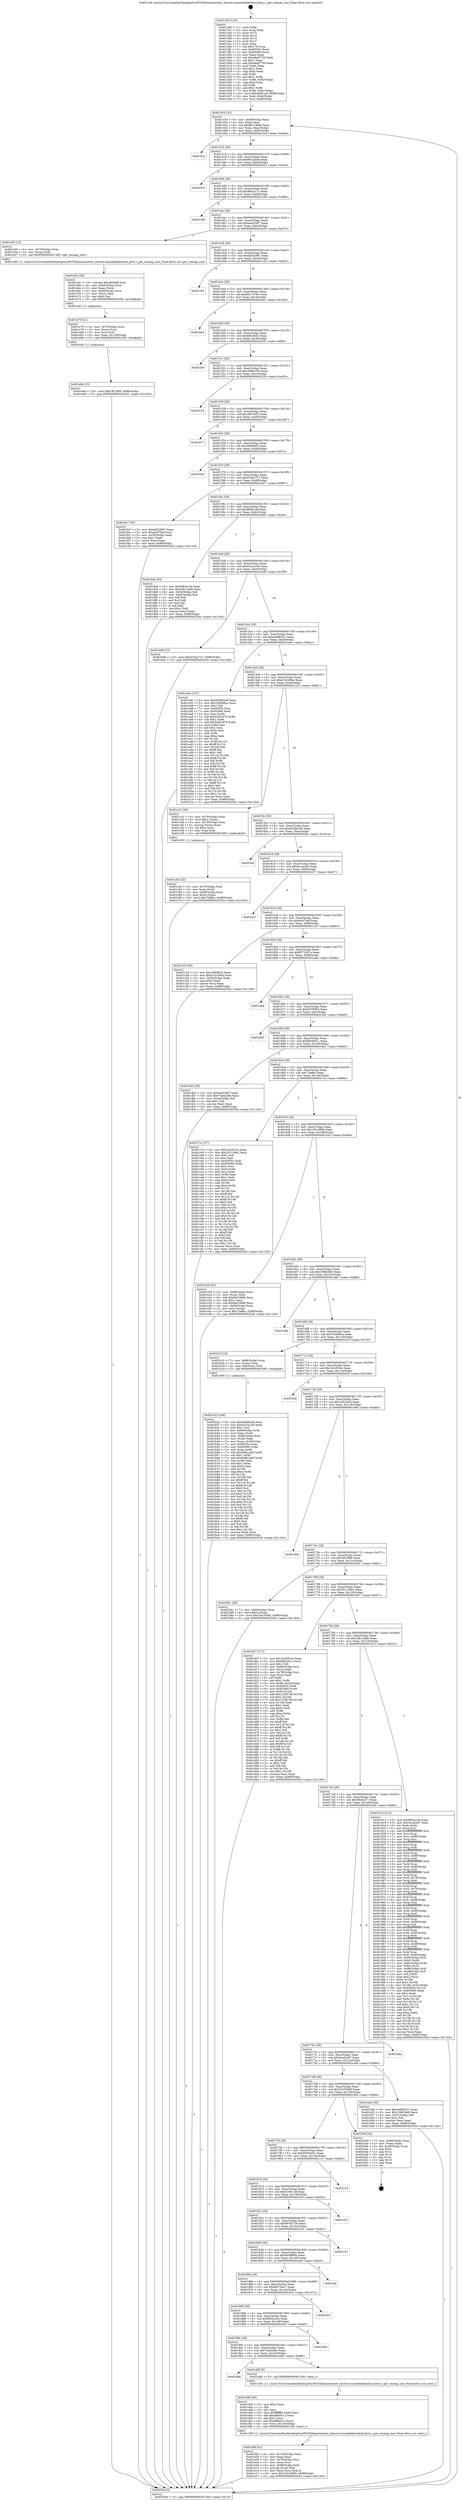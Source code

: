 digraph "0x4013e0" {
  label = "0x4013e0 (/mnt/c/Users/mathe/Desktop/tcc/POCII/binaries/extr_darwin-xnuosfmkkernbsd_kern.c_get_vmmap_size_Final-ollvm.out::main(0))"
  labelloc = "t"
  node[shape=record]

  Entry [label="",width=0.3,height=0.3,shape=circle,fillcolor=black,style=filled]
  "0x401454" [label="{
     0x401454 [32]\l
     | [instrs]\l
     &nbsp;&nbsp;0x401454 \<+6\>: mov -0x98(%rbp),%eax\l
     &nbsp;&nbsp;0x40145a \<+2\>: mov %eax,%ecx\l
     &nbsp;&nbsp;0x40145c \<+6\>: sub $0x9811db8e,%ecx\l
     &nbsp;&nbsp;0x401462 \<+6\>: mov %eax,-0xac(%rbp)\l
     &nbsp;&nbsp;0x401468 \<+6\>: mov %ecx,-0xb0(%rbp)\l
     &nbsp;&nbsp;0x40146e \<+6\>: je 0000000000401fcd \<main+0xbed\>\l
  }"]
  "0x401fcd" [label="{
     0x401fcd\l
  }", style=dashed]
  "0x401474" [label="{
     0x401474 [28]\l
     | [instrs]\l
     &nbsp;&nbsp;0x401474 \<+5\>: jmp 0000000000401479 \<main+0x99\>\l
     &nbsp;&nbsp;0x401479 \<+6\>: mov -0xac(%rbp),%eax\l
     &nbsp;&nbsp;0x40147f \<+5\>: sub $0x99cc2be6,%eax\l
     &nbsp;&nbsp;0x401484 \<+6\>: mov %eax,-0xb4(%rbp)\l
     &nbsp;&nbsp;0x40148a \<+6\>: je 0000000000402023 \<main+0xc43\>\l
  }"]
  Exit [label="",width=0.3,height=0.3,shape=circle,fillcolor=black,style=filled,peripheries=2]
  "0x402023" [label="{
     0x402023\l
  }", style=dashed]
  "0x401490" [label="{
     0x401490 [28]\l
     | [instrs]\l
     &nbsp;&nbsp;0x401490 \<+5\>: jmp 0000000000401495 \<main+0xb5\>\l
     &nbsp;&nbsp;0x401495 \<+6\>: mov -0xac(%rbp),%eax\l
     &nbsp;&nbsp;0x40149b \<+5\>: sub $0x9fe3c17c,%eax\l
     &nbsp;&nbsp;0x4014a0 \<+6\>: mov %eax,-0xb8(%rbp)\l
     &nbsp;&nbsp;0x4014a6 \<+6\>: je 000000000040216b \<main+0xd8b\>\l
  }"]
  "0x401e8e" [label="{
     0x401e8e [15]\l
     | [instrs]\l
     &nbsp;&nbsp;0x401e8e \<+10\>: movl $0x1ff13f66,-0x98(%rbp)\l
     &nbsp;&nbsp;0x401e98 \<+5\>: jmp 0000000000402544 \<main+0x1164\>\l
  }"]
  "0x40216b" [label="{
     0x40216b\l
  }", style=dashed]
  "0x4014ac" [label="{
     0x4014ac [28]\l
     | [instrs]\l
     &nbsp;&nbsp;0x4014ac \<+5\>: jmp 00000000004014b1 \<main+0xd1\>\l
     &nbsp;&nbsp;0x4014b1 \<+6\>: mov -0xac(%rbp),%eax\l
     &nbsp;&nbsp;0x4014b7 \<+5\>: sub $0xaea53df7,%eax\l
     &nbsp;&nbsp;0x4014bc \<+6\>: mov %eax,-0xbc(%rbp)\l
     &nbsp;&nbsp;0x4014c2 \<+6\>: je 0000000000401e50 \<main+0xa70\>\l
  }"]
  "0x401e79" [label="{
     0x401e79 [21]\l
     | [instrs]\l
     &nbsp;&nbsp;0x401e79 \<+4\>: mov -0x70(%rbp),%rcx\l
     &nbsp;&nbsp;0x401e7d \<+3\>: mov (%rcx),%rcx\l
     &nbsp;&nbsp;0x401e80 \<+3\>: mov %rcx,%rdi\l
     &nbsp;&nbsp;0x401e83 \<+6\>: mov %eax,-0x158(%rbp)\l
     &nbsp;&nbsp;0x401e89 \<+5\>: call 0000000000401030 \<free@plt\>\l
     | [calls]\l
     &nbsp;&nbsp;0x401030 \{1\} (unknown)\l
  }"]
  "0x401e50" [label="{
     0x401e50 [12]\l
     | [instrs]\l
     &nbsp;&nbsp;0x401e50 \<+4\>: mov -0x70(%rbp),%rax\l
     &nbsp;&nbsp;0x401e54 \<+3\>: mov (%rax),%rdi\l
     &nbsp;&nbsp;0x401e57 \<+5\>: call 00000000004013d0 \<get_vmmap_size\>\l
     | [calls]\l
     &nbsp;&nbsp;0x4013d0 \{1\} (/mnt/c/Users/mathe/Desktop/tcc/POCII/binaries/extr_darwin-xnuosfmkkernbsd_kern.c_get_vmmap_size_Final-ollvm.out::get_vmmap_size)\l
  }"]
  "0x4014c8" [label="{
     0x4014c8 [28]\l
     | [instrs]\l
     &nbsp;&nbsp;0x4014c8 \<+5\>: jmp 00000000004014cd \<main+0xed\>\l
     &nbsp;&nbsp;0x4014cd \<+6\>: mov -0xac(%rbp),%eax\l
     &nbsp;&nbsp;0x4014d3 \<+5\>: sub $0xaf202897,%eax\l
     &nbsp;&nbsp;0x4014d8 \<+6\>: mov %eax,-0xc0(%rbp)\l
     &nbsp;&nbsp;0x4014de \<+6\>: je 0000000000401c05 \<main+0x825\>\l
  }"]
  "0x401e5c" [label="{
     0x401e5c [29]\l
     | [instrs]\l
     &nbsp;&nbsp;0x401e5c \<+10\>: movabs $0x4030d6,%rdi\l
     &nbsp;&nbsp;0x401e66 \<+4\>: mov -0x60(%rbp),%rcx\l
     &nbsp;&nbsp;0x401e6a \<+2\>: mov %eax,(%rcx)\l
     &nbsp;&nbsp;0x401e6c \<+4\>: mov -0x60(%rbp),%rcx\l
     &nbsp;&nbsp;0x401e70 \<+2\>: mov (%rcx),%esi\l
     &nbsp;&nbsp;0x401e72 \<+2\>: mov $0x0,%al\l
     &nbsp;&nbsp;0x401e74 \<+5\>: call 0000000000401040 \<printf@plt\>\l
     | [calls]\l
     &nbsp;&nbsp;0x401040 \{1\} (unknown)\l
  }"]
  "0x401c05" [label="{
     0x401c05\l
  }", style=dashed]
  "0x4014e4" [label="{
     0x4014e4 [28]\l
     | [instrs]\l
     &nbsp;&nbsp;0x4014e4 \<+5\>: jmp 00000000004014e9 \<main+0x109\>\l
     &nbsp;&nbsp;0x4014e9 \<+6\>: mov -0xac(%rbp),%eax\l
     &nbsp;&nbsp;0x4014ef \<+5\>: sub $0xbb17a7be,%eax\l
     &nbsp;&nbsp;0x4014f4 \<+6\>: mov %eax,-0xc4(%rbp)\l
     &nbsp;&nbsp;0x4014fa \<+6\>: je 00000000004024d2 \<main+0x10f2\>\l
  }"]
  "0x401dfd" [label="{
     0x401dfd [41]\l
     | [instrs]\l
     &nbsp;&nbsp;0x401dfd \<+6\>: mov -0x154(%rbp),%ecx\l
     &nbsp;&nbsp;0x401e03 \<+3\>: imul %eax,%ecx\l
     &nbsp;&nbsp;0x401e06 \<+4\>: mov -0x70(%rbp),%rsi\l
     &nbsp;&nbsp;0x401e0a \<+3\>: mov (%rsi),%rsi\l
     &nbsp;&nbsp;0x401e0d \<+4\>: mov -0x68(%rbp),%rdi\l
     &nbsp;&nbsp;0x401e11 \<+3\>: movslq (%rdi),%rdi\l
     &nbsp;&nbsp;0x401e14 \<+3\>: mov %ecx,(%rsi,%rdi,4)\l
     &nbsp;&nbsp;0x401e17 \<+10\>: movl $0x15019856,-0x98(%rbp)\l
     &nbsp;&nbsp;0x401e21 \<+5\>: jmp 0000000000402544 \<main+0x1164\>\l
  }"]
  "0x4024d2" [label="{
     0x4024d2\l
  }", style=dashed]
  "0x401500" [label="{
     0x401500 [28]\l
     | [instrs]\l
     &nbsp;&nbsp;0x401500 \<+5\>: jmp 0000000000401505 \<main+0x125\>\l
     &nbsp;&nbsp;0x401505 \<+6\>: mov -0xac(%rbp),%eax\l
     &nbsp;&nbsp;0x40150b \<+5\>: sub $0xbf81fd32,%eax\l
     &nbsp;&nbsp;0x401510 \<+6\>: mov %eax,-0xc8(%rbp)\l
     &nbsp;&nbsp;0x401516 \<+6\>: je 000000000040234f \<main+0xf6f\>\l
  }"]
  "0x401dd5" [label="{
     0x401dd5 [40]\l
     | [instrs]\l
     &nbsp;&nbsp;0x401dd5 \<+5\>: mov $0x2,%ecx\l
     &nbsp;&nbsp;0x401dda \<+1\>: cltd\l
     &nbsp;&nbsp;0x401ddb \<+2\>: idiv %ecx\l
     &nbsp;&nbsp;0x401ddd \<+6\>: imul $0xfffffffe,%edx,%ecx\l
     &nbsp;&nbsp;0x401de3 \<+6\>: add $0xaf0b0c12,%ecx\l
     &nbsp;&nbsp;0x401de9 \<+3\>: add $0x1,%ecx\l
     &nbsp;&nbsp;0x401dec \<+6\>: sub $0xaf0b0c12,%ecx\l
     &nbsp;&nbsp;0x401df2 \<+6\>: mov %ecx,-0x154(%rbp)\l
     &nbsp;&nbsp;0x401df8 \<+5\>: call 0000000000401160 \<next_i\>\l
     | [calls]\l
     &nbsp;&nbsp;0x401160 \{1\} (/mnt/c/Users/mathe/Desktop/tcc/POCII/binaries/extr_darwin-xnuosfmkkernbsd_kern.c_get_vmmap_size_Final-ollvm.out::next_i)\l
  }"]
  "0x40234f" [label="{
     0x40234f\l
  }", style=dashed]
  "0x40151c" [label="{
     0x40151c [28]\l
     | [instrs]\l
     &nbsp;&nbsp;0x40151c \<+5\>: jmp 0000000000401521 \<main+0x141\>\l
     &nbsp;&nbsp;0x401521 \<+6\>: mov -0xac(%rbp),%eax\l
     &nbsp;&nbsp;0x401527 \<+5\>: sub $0xc696a160,%eax\l
     &nbsp;&nbsp;0x40152c \<+6\>: mov %eax,-0xcc(%rbp)\l
     &nbsp;&nbsp;0x401532 \<+6\>: je 0000000000402218 \<main+0xe38\>\l
  }"]
  "0x4018b8" [label="{
     0x4018b8\l
  }", style=dashed]
  "0x402218" [label="{
     0x402218\l
  }", style=dashed]
  "0x401538" [label="{
     0x401538 [28]\l
     | [instrs]\l
     &nbsp;&nbsp;0x401538 \<+5\>: jmp 000000000040153d \<main+0x15d\>\l
     &nbsp;&nbsp;0x40153d \<+6\>: mov -0xac(%rbp),%eax\l
     &nbsp;&nbsp;0x401543 \<+5\>: sub $0xc997af53,%eax\l
     &nbsp;&nbsp;0x401548 \<+6\>: mov %eax,-0xd0(%rbp)\l
     &nbsp;&nbsp;0x40154e \<+6\>: je 0000000000402477 \<main+0x1097\>\l
  }"]
  "0x401dd0" [label="{
     0x401dd0 [5]\l
     | [instrs]\l
     &nbsp;&nbsp;0x401dd0 \<+5\>: call 0000000000401160 \<next_i\>\l
     | [calls]\l
     &nbsp;&nbsp;0x401160 \{1\} (/mnt/c/Users/mathe/Desktop/tcc/POCII/binaries/extr_darwin-xnuosfmkkernbsd_kern.c_get_vmmap_size_Final-ollvm.out::next_i)\l
  }"]
  "0x402477" [label="{
     0x402477\l
  }", style=dashed]
  "0x401554" [label="{
     0x401554 [28]\l
     | [instrs]\l
     &nbsp;&nbsp;0x401554 \<+5\>: jmp 0000000000401559 \<main+0x179\>\l
     &nbsp;&nbsp;0x401559 \<+6\>: mov -0xac(%rbp),%eax\l
     &nbsp;&nbsp;0x40155f \<+5\>: sub $0xcb90f625,%eax\l
     &nbsp;&nbsp;0x401564 \<+6\>: mov %eax,-0xd4(%rbp)\l
     &nbsp;&nbsp;0x40156a \<+6\>: je 000000000040235e \<main+0xf7e\>\l
  }"]
  "0x40189c" [label="{
     0x40189c [28]\l
     | [instrs]\l
     &nbsp;&nbsp;0x40189c \<+5\>: jmp 00000000004018a1 \<main+0x4c1\>\l
     &nbsp;&nbsp;0x4018a1 \<+6\>: mov -0xac(%rbp),%eax\l
     &nbsp;&nbsp;0x4018a7 \<+5\>: sub $0x74dd2a84,%eax\l
     &nbsp;&nbsp;0x4018ac \<+6\>: mov %eax,-0x14c(%rbp)\l
     &nbsp;&nbsp;0x4018b2 \<+6\>: je 0000000000401dd0 \<main+0x9f0\>\l
  }"]
  "0x40235e" [label="{
     0x40235e\l
  }", style=dashed]
  "0x401570" [label="{
     0x401570 [28]\l
     | [instrs]\l
     &nbsp;&nbsp;0x401570 \<+5\>: jmp 0000000000401575 \<main+0x195\>\l
     &nbsp;&nbsp;0x401575 \<+6\>: mov -0xac(%rbp),%eax\l
     &nbsp;&nbsp;0x40157b \<+5\>: sub $0xd19a2727,%eax\l
     &nbsp;&nbsp;0x401580 \<+6\>: mov %eax,-0xd8(%rbp)\l
     &nbsp;&nbsp;0x401586 \<+6\>: je 0000000000401be7 \<main+0x807\>\l
  }"]
  "0x4023b5" [label="{
     0x4023b5\l
  }", style=dashed]
  "0x401be7" [label="{
     0x401be7 [30]\l
     | [instrs]\l
     &nbsp;&nbsp;0x401be7 \<+5\>: mov $0xaf202897,%eax\l
     &nbsp;&nbsp;0x401bec \<+5\>: mov $0xebcf7baf,%ecx\l
     &nbsp;&nbsp;0x401bf1 \<+3\>: mov -0x30(%rbp),%edx\l
     &nbsp;&nbsp;0x401bf4 \<+3\>: cmp $0x1,%edx\l
     &nbsp;&nbsp;0x401bf7 \<+3\>: cmovl %ecx,%eax\l
     &nbsp;&nbsp;0x401bfa \<+6\>: mov %eax,-0x98(%rbp)\l
     &nbsp;&nbsp;0x401c00 \<+5\>: jmp 0000000000402544 \<main+0x1164\>\l
  }"]
  "0x40158c" [label="{
     0x40158c [28]\l
     | [instrs]\l
     &nbsp;&nbsp;0x40158c \<+5\>: jmp 0000000000401591 \<main+0x1b1\>\l
     &nbsp;&nbsp;0x401591 \<+6\>: mov -0xac(%rbp),%eax\l
     &nbsp;&nbsp;0x401597 \<+5\>: sub $0xd46f1caf,%eax\l
     &nbsp;&nbsp;0x40159c \<+6\>: mov %eax,-0xdc(%rbp)\l
     &nbsp;&nbsp;0x4015a2 \<+6\>: je 00000000004018de \<main+0x4fe\>\l
  }"]
  "0x401880" [label="{
     0x401880 [28]\l
     | [instrs]\l
     &nbsp;&nbsp;0x401880 \<+5\>: jmp 0000000000401885 \<main+0x4a5\>\l
     &nbsp;&nbsp;0x401885 \<+6\>: mov -0xac(%rbp),%eax\l
     &nbsp;&nbsp;0x40188b \<+5\>: sub $0x6f63a10e,%eax\l
     &nbsp;&nbsp;0x401890 \<+6\>: mov %eax,-0x148(%rbp)\l
     &nbsp;&nbsp;0x401896 \<+6\>: je 00000000004023b5 \<main+0xfd5\>\l
  }"]
  "0x4018de" [label="{
     0x4018de [53]\l
     | [instrs]\l
     &nbsp;&nbsp;0x4018de \<+5\>: mov $0x6f63a10e,%eax\l
     &nbsp;&nbsp;0x4018e3 \<+5\>: mov $0x2db12a80,%ecx\l
     &nbsp;&nbsp;0x4018e8 \<+6\>: mov -0x92(%rbp),%dl\l
     &nbsp;&nbsp;0x4018ee \<+7\>: mov -0x91(%rbp),%sil\l
     &nbsp;&nbsp;0x4018f5 \<+3\>: mov %dl,%dil\l
     &nbsp;&nbsp;0x4018f8 \<+3\>: and %sil,%dil\l
     &nbsp;&nbsp;0x4018fb \<+3\>: xor %sil,%dl\l
     &nbsp;&nbsp;0x4018fe \<+3\>: or %dl,%dil\l
     &nbsp;&nbsp;0x401901 \<+4\>: test $0x1,%dil\l
     &nbsp;&nbsp;0x401905 \<+3\>: cmovne %ecx,%eax\l
     &nbsp;&nbsp;0x401908 \<+6\>: mov %eax,-0x98(%rbp)\l
     &nbsp;&nbsp;0x40190e \<+5\>: jmp 0000000000402544 \<main+0x1164\>\l
  }"]
  "0x4015a8" [label="{
     0x4015a8 [28]\l
     | [instrs]\l
     &nbsp;&nbsp;0x4015a8 \<+5\>: jmp 00000000004015ad \<main+0x1cd\>\l
     &nbsp;&nbsp;0x4015ad \<+6\>: mov -0xac(%rbp),%eax\l
     &nbsp;&nbsp;0x4015b3 \<+5\>: sub $0xe3c2a1e0,%eax\l
     &nbsp;&nbsp;0x4015b8 \<+6\>: mov %eax,-0xe0(%rbp)\l
     &nbsp;&nbsp;0x4015be \<+6\>: je 0000000000401bd8 \<main+0x7f8\>\l
  }"]
  "0x402544" [label="{
     0x402544 [5]\l
     | [instrs]\l
     &nbsp;&nbsp;0x402544 \<+5\>: jmp 0000000000401454 \<main+0x74\>\l
  }"]
  "0x4013e0" [label="{
     0x4013e0 [116]\l
     | [instrs]\l
     &nbsp;&nbsp;0x4013e0 \<+1\>: push %rbp\l
     &nbsp;&nbsp;0x4013e1 \<+3\>: mov %rsp,%rbp\l
     &nbsp;&nbsp;0x4013e4 \<+2\>: push %r15\l
     &nbsp;&nbsp;0x4013e6 \<+2\>: push %r14\l
     &nbsp;&nbsp;0x4013e8 \<+2\>: push %r13\l
     &nbsp;&nbsp;0x4013ea \<+2\>: push %r12\l
     &nbsp;&nbsp;0x4013ec \<+1\>: push %rbx\l
     &nbsp;&nbsp;0x4013ed \<+7\>: sub $0x178,%rsp\l
     &nbsp;&nbsp;0x4013f4 \<+7\>: mov 0x40505c,%eax\l
     &nbsp;&nbsp;0x4013fb \<+7\>: mov 0x405060,%ecx\l
     &nbsp;&nbsp;0x401402 \<+2\>: mov %eax,%edx\l
     &nbsp;&nbsp;0x401404 \<+6\>: sub $0xe9a977bf,%edx\l
     &nbsp;&nbsp;0x40140a \<+3\>: sub $0x1,%edx\l
     &nbsp;&nbsp;0x40140d \<+6\>: add $0xe9a977bf,%edx\l
     &nbsp;&nbsp;0x401413 \<+3\>: imul %edx,%eax\l
     &nbsp;&nbsp;0x401416 \<+3\>: and $0x1,%eax\l
     &nbsp;&nbsp;0x401419 \<+3\>: cmp $0x0,%eax\l
     &nbsp;&nbsp;0x40141c \<+4\>: sete %r8b\l
     &nbsp;&nbsp;0x401420 \<+4\>: and $0x1,%r8b\l
     &nbsp;&nbsp;0x401424 \<+7\>: mov %r8b,-0x92(%rbp)\l
     &nbsp;&nbsp;0x40142b \<+3\>: cmp $0xa,%ecx\l
     &nbsp;&nbsp;0x40142e \<+4\>: setl %r8b\l
     &nbsp;&nbsp;0x401432 \<+4\>: and $0x1,%r8b\l
     &nbsp;&nbsp;0x401436 \<+7\>: mov %r8b,-0x91(%rbp)\l
     &nbsp;&nbsp;0x40143d \<+10\>: movl $0xd46f1caf,-0x98(%rbp)\l
     &nbsp;&nbsp;0x401447 \<+6\>: mov %edi,-0x9c(%rbp)\l
     &nbsp;&nbsp;0x40144d \<+7\>: mov %rsi,-0xa8(%rbp)\l
  }"]
  "0x402452" [label="{
     0x402452\l
  }", style=dashed]
  "0x401bd8" [label="{
     0x401bd8 [15]\l
     | [instrs]\l
     &nbsp;&nbsp;0x401bd8 \<+10\>: movl $0xd19a2727,-0x98(%rbp)\l
     &nbsp;&nbsp;0x401be2 \<+5\>: jmp 0000000000402544 \<main+0x1164\>\l
  }"]
  "0x4015c4" [label="{
     0x4015c4 [28]\l
     | [instrs]\l
     &nbsp;&nbsp;0x4015c4 \<+5\>: jmp 00000000004015c9 \<main+0x1e9\>\l
     &nbsp;&nbsp;0x4015c9 \<+6\>: mov -0xac(%rbp),%eax\l
     &nbsp;&nbsp;0x4015cf \<+5\>: sub $0xe4d96421,%eax\l
     &nbsp;&nbsp;0x4015d4 \<+6\>: mov %eax,-0xe4(%rbp)\l
     &nbsp;&nbsp;0x4015da \<+6\>: je 0000000000401a8c \<main+0x6ac\>\l
  }"]
  "0x401864" [label="{
     0x401864 [28]\l
     | [instrs]\l
     &nbsp;&nbsp;0x401864 \<+5\>: jmp 0000000000401869 \<main+0x489\>\l
     &nbsp;&nbsp;0x401869 \<+6\>: mov -0xac(%rbp),%eax\l
     &nbsp;&nbsp;0x40186f \<+5\>: sub $0x6d57bec7,%eax\l
     &nbsp;&nbsp;0x401874 \<+6\>: mov %eax,-0x144(%rbp)\l
     &nbsp;&nbsp;0x40187a \<+6\>: je 0000000000402452 \<main+0x1072\>\l
  }"]
  "0x401a8c" [label="{
     0x401a8c [147]\l
     | [instrs]\l
     &nbsp;&nbsp;0x401a8c \<+5\>: mov $0xe928b2a9,%eax\l
     &nbsp;&nbsp;0x401a91 \<+5\>: mov $0x192b88ca,%ecx\l
     &nbsp;&nbsp;0x401a96 \<+2\>: mov $0x1,%dl\l
     &nbsp;&nbsp;0x401a98 \<+7\>: mov 0x40505c,%esi\l
     &nbsp;&nbsp;0x401a9f \<+7\>: mov 0x405060,%edi\l
     &nbsp;&nbsp;0x401aa6 \<+3\>: mov %esi,%r8d\l
     &nbsp;&nbsp;0x401aa9 \<+7\>: sub $0x5293cd76,%r8d\l
     &nbsp;&nbsp;0x401ab0 \<+4\>: sub $0x1,%r8d\l
     &nbsp;&nbsp;0x401ab4 \<+7\>: add $0x5293cd76,%r8d\l
     &nbsp;&nbsp;0x401abb \<+4\>: imul %r8d,%esi\l
     &nbsp;&nbsp;0x401abf \<+3\>: and $0x1,%esi\l
     &nbsp;&nbsp;0x401ac2 \<+3\>: cmp $0x0,%esi\l
     &nbsp;&nbsp;0x401ac5 \<+4\>: sete %r9b\l
     &nbsp;&nbsp;0x401ac9 \<+3\>: cmp $0xa,%edi\l
     &nbsp;&nbsp;0x401acc \<+4\>: setl %r10b\l
     &nbsp;&nbsp;0x401ad0 \<+3\>: mov %r9b,%r11b\l
     &nbsp;&nbsp;0x401ad3 \<+4\>: xor $0xff,%r11b\l
     &nbsp;&nbsp;0x401ad7 \<+3\>: mov %r10b,%bl\l
     &nbsp;&nbsp;0x401ada \<+3\>: xor $0xff,%bl\l
     &nbsp;&nbsp;0x401add \<+3\>: xor $0x1,%dl\l
     &nbsp;&nbsp;0x401ae0 \<+3\>: mov %r11b,%r14b\l
     &nbsp;&nbsp;0x401ae3 \<+4\>: and $0xff,%r14b\l
     &nbsp;&nbsp;0x401ae7 \<+3\>: and %dl,%r9b\l
     &nbsp;&nbsp;0x401aea \<+3\>: mov %bl,%r15b\l
     &nbsp;&nbsp;0x401aed \<+4\>: and $0xff,%r15b\l
     &nbsp;&nbsp;0x401af1 \<+3\>: and %dl,%r10b\l
     &nbsp;&nbsp;0x401af4 \<+3\>: or %r9b,%r14b\l
     &nbsp;&nbsp;0x401af7 \<+3\>: or %r10b,%r15b\l
     &nbsp;&nbsp;0x401afa \<+3\>: xor %r15b,%r14b\l
     &nbsp;&nbsp;0x401afd \<+3\>: or %bl,%r11b\l
     &nbsp;&nbsp;0x401b00 \<+4\>: xor $0xff,%r11b\l
     &nbsp;&nbsp;0x401b04 \<+3\>: or $0x1,%dl\l
     &nbsp;&nbsp;0x401b07 \<+3\>: and %dl,%r11b\l
     &nbsp;&nbsp;0x401b0a \<+3\>: or %r11b,%r14b\l
     &nbsp;&nbsp;0x401b0d \<+4\>: test $0x1,%r14b\l
     &nbsp;&nbsp;0x401b11 \<+3\>: cmovne %ecx,%eax\l
     &nbsp;&nbsp;0x401b14 \<+6\>: mov %eax,-0x98(%rbp)\l
     &nbsp;&nbsp;0x401b1a \<+5\>: jmp 0000000000402544 \<main+0x1164\>\l
  }"]
  "0x4015e0" [label="{
     0x4015e0 [28]\l
     | [instrs]\l
     &nbsp;&nbsp;0x4015e0 \<+5\>: jmp 00000000004015e5 \<main+0x205\>\l
     &nbsp;&nbsp;0x4015e5 \<+6\>: mov -0xac(%rbp),%eax\l
     &nbsp;&nbsp;0x4015eb \<+5\>: sub $0xe7d1d94d,%eax\l
     &nbsp;&nbsp;0x4015f0 \<+6\>: mov %eax,-0xe8(%rbp)\l
     &nbsp;&nbsp;0x4015f6 \<+6\>: je 0000000000401c41 \<main+0x861\>\l
  }"]
  "0x401faf" [label="{
     0x401faf\l
  }", style=dashed]
  "0x401c41" [label="{
     0x401c41 [29]\l
     | [instrs]\l
     &nbsp;&nbsp;0x401c41 \<+4\>: mov -0x78(%rbp),%rax\l
     &nbsp;&nbsp;0x401c45 \<+6\>: movl $0x1,(%rax)\l
     &nbsp;&nbsp;0x401c4b \<+4\>: mov -0x78(%rbp),%rax\l
     &nbsp;&nbsp;0x401c4f \<+3\>: movslq (%rax),%rax\l
     &nbsp;&nbsp;0x401c52 \<+4\>: shl $0x2,%rax\l
     &nbsp;&nbsp;0x401c56 \<+3\>: mov %rax,%rdi\l
     &nbsp;&nbsp;0x401c59 \<+5\>: call 0000000000401050 \<malloc@plt\>\l
     | [calls]\l
     &nbsp;&nbsp;0x401050 \{1\} (unknown)\l
  }"]
  "0x4015fc" [label="{
     0x4015fc [28]\l
     | [instrs]\l
     &nbsp;&nbsp;0x4015fc \<+5\>: jmp 0000000000401601 \<main+0x221\>\l
     &nbsp;&nbsp;0x401601 \<+6\>: mov -0xac(%rbp),%eax\l
     &nbsp;&nbsp;0x401607 \<+5\>: sub $0xe928b2a9,%eax\l
     &nbsp;&nbsp;0x40160c \<+6\>: mov %eax,-0xec(%rbp)\l
     &nbsp;&nbsp;0x401612 \<+6\>: je 00000000004023fa \<main+0x101a\>\l
  }"]
  "0x401848" [label="{
     0x401848 [28]\l
     | [instrs]\l
     &nbsp;&nbsp;0x401848 \<+5\>: jmp 000000000040184d \<main+0x46d\>\l
     &nbsp;&nbsp;0x40184d \<+6\>: mov -0xac(%rbp),%eax\l
     &nbsp;&nbsp;0x401853 \<+5\>: sub $0x6d38f68a,%eax\l
     &nbsp;&nbsp;0x401858 \<+6\>: mov %eax,-0x140(%rbp)\l
     &nbsp;&nbsp;0x40185e \<+6\>: je 0000000000401faf \<main+0xbcf\>\l
  }"]
  "0x4023fa" [label="{
     0x4023fa\l
  }", style=dashed]
  "0x401618" [label="{
     0x401618 [28]\l
     | [instrs]\l
     &nbsp;&nbsp;0x401618 \<+5\>: jmp 000000000040161d \<main+0x23d\>\l
     &nbsp;&nbsp;0x40161d \<+6\>: mov -0xac(%rbp),%eax\l
     &nbsp;&nbsp;0x401623 \<+5\>: sub $0xeb1aec82,%eax\l
     &nbsp;&nbsp;0x401628 \<+6\>: mov %eax,-0xf0(%rbp)\l
     &nbsp;&nbsp;0x40162e \<+6\>: je 0000000000402227 \<main+0xe47\>\l
  }"]
  "0x402101" [label="{
     0x402101\l
  }", style=dashed]
  "0x402227" [label="{
     0x402227\l
  }", style=dashed]
  "0x401634" [label="{
     0x401634 [28]\l
     | [instrs]\l
     &nbsp;&nbsp;0x401634 \<+5\>: jmp 0000000000401639 \<main+0x259\>\l
     &nbsp;&nbsp;0x401639 \<+6\>: mov -0xac(%rbp),%eax\l
     &nbsp;&nbsp;0x40163f \<+5\>: sub $0xebcf7baf,%eax\l
     &nbsp;&nbsp;0x401644 \<+6\>: mov %eax,-0xf4(%rbp)\l
     &nbsp;&nbsp;0x40164a \<+6\>: je 0000000000401c23 \<main+0x843\>\l
  }"]
  "0x40182c" [label="{
     0x40182c [28]\l
     | [instrs]\l
     &nbsp;&nbsp;0x40182c \<+5\>: jmp 0000000000401831 \<main+0x451\>\l
     &nbsp;&nbsp;0x401831 \<+6\>: mov -0xac(%rbp),%eax\l
     &nbsp;&nbsp;0x401837 \<+5\>: sub $0x6978c7c6,%eax\l
     &nbsp;&nbsp;0x40183c \<+6\>: mov %eax,-0x13c(%rbp)\l
     &nbsp;&nbsp;0x401842 \<+6\>: je 0000000000402101 \<main+0xd21\>\l
  }"]
  "0x401c23" [label="{
     0x401c23 [30]\l
     | [instrs]\l
     &nbsp;&nbsp;0x401c23 \<+5\>: mov $0xcb90f625,%eax\l
     &nbsp;&nbsp;0x401c28 \<+5\>: mov $0xe7d1d94d,%ecx\l
     &nbsp;&nbsp;0x401c2d \<+3\>: mov -0x30(%rbp),%edx\l
     &nbsp;&nbsp;0x401c30 \<+3\>: cmp $0x0,%edx\l
     &nbsp;&nbsp;0x401c33 \<+3\>: cmove %ecx,%eax\l
     &nbsp;&nbsp;0x401c36 \<+6\>: mov %eax,-0x98(%rbp)\l
     &nbsp;&nbsp;0x401c3c \<+5\>: jmp 0000000000402544 \<main+0x1164\>\l
  }"]
  "0x401650" [label="{
     0x401650 [28]\l
     | [instrs]\l
     &nbsp;&nbsp;0x401650 \<+5\>: jmp 0000000000401655 \<main+0x275\>\l
     &nbsp;&nbsp;0x401655 \<+6\>: mov -0xac(%rbp),%eax\l
     &nbsp;&nbsp;0x40165b \<+5\>: sub $0xf572367e,%eax\l
     &nbsp;&nbsp;0x401660 \<+6\>: mov %eax,-0xf8(%rbp)\l
     &nbsp;&nbsp;0x401666 \<+6\>: je 0000000000401eda \<main+0xafa\>\l
  }"]
  "0x401f35" [label="{
     0x401f35\l
  }", style=dashed]
  "0x401eda" [label="{
     0x401eda\l
  }", style=dashed]
  "0x40166c" [label="{
     0x40166c [28]\l
     | [instrs]\l
     &nbsp;&nbsp;0x40166c \<+5\>: jmp 0000000000401671 \<main+0x291\>\l
     &nbsp;&nbsp;0x401671 \<+6\>: mov -0xac(%rbp),%eax\l
     &nbsp;&nbsp;0x401677 \<+5\>: sub $0xfcd78954,%eax\l
     &nbsp;&nbsp;0x40167c \<+6\>: mov %eax,-0xfc(%rbp)\l
     &nbsp;&nbsp;0x401682 \<+6\>: je 00000000004022b0 \<main+0xed0\>\l
  }"]
  "0x401810" [label="{
     0x401810 [28]\l
     | [instrs]\l
     &nbsp;&nbsp;0x401810 \<+5\>: jmp 0000000000401815 \<main+0x435\>\l
     &nbsp;&nbsp;0x401815 \<+6\>: mov -0xac(%rbp),%eax\l
     &nbsp;&nbsp;0x40181b \<+5\>: sub $0x630611ff,%eax\l
     &nbsp;&nbsp;0x401820 \<+6\>: mov %eax,-0x138(%rbp)\l
     &nbsp;&nbsp;0x401826 \<+6\>: je 0000000000401f35 \<main+0xb55\>\l
  }"]
  "0x4022b0" [label="{
     0x4022b0\l
  }", style=dashed]
  "0x401688" [label="{
     0x401688 [28]\l
     | [instrs]\l
     &nbsp;&nbsp;0x401688 \<+5\>: jmp 000000000040168d \<main+0x2ad\>\l
     &nbsp;&nbsp;0x40168d \<+6\>: mov -0xac(%rbp),%eax\l
     &nbsp;&nbsp;0x401693 \<+5\>: sub $0xfd83e911,%eax\l
     &nbsp;&nbsp;0x401698 \<+6\>: mov %eax,-0x100(%rbp)\l
     &nbsp;&nbsp;0x40169e \<+6\>: je 0000000000401db2 \<main+0x9d2\>\l
  }"]
  "0x402110" [label="{
     0x402110\l
  }", style=dashed]
  "0x401db2" [label="{
     0x401db2 [30]\l
     | [instrs]\l
     &nbsp;&nbsp;0x401db2 \<+5\>: mov $0xaea53df7,%eax\l
     &nbsp;&nbsp;0x401db7 \<+5\>: mov $0x74dd2a84,%ecx\l
     &nbsp;&nbsp;0x401dbc \<+3\>: mov -0x2a(%rbp),%dl\l
     &nbsp;&nbsp;0x401dbf \<+3\>: test $0x1,%dl\l
     &nbsp;&nbsp;0x401dc2 \<+3\>: cmovne %ecx,%eax\l
     &nbsp;&nbsp;0x401dc5 \<+6\>: mov %eax,-0x98(%rbp)\l
     &nbsp;&nbsp;0x401dcb \<+5\>: jmp 0000000000402544 \<main+0x1164\>\l
  }"]
  "0x4016a4" [label="{
     0x4016a4 [28]\l
     | [instrs]\l
     &nbsp;&nbsp;0x4016a4 \<+5\>: jmp 00000000004016a9 \<main+0x2c9\>\l
     &nbsp;&nbsp;0x4016a9 \<+6\>: mov -0xac(%rbp),%eax\l
     &nbsp;&nbsp;0x4016af \<+5\>: sub $0x72effac,%eax\l
     &nbsp;&nbsp;0x4016b4 \<+6\>: mov %eax,-0x104(%rbp)\l
     &nbsp;&nbsp;0x4016ba \<+6\>: je 0000000000401c7e \<main+0x89e\>\l
  }"]
  "0x4017f4" [label="{
     0x4017f4 [28]\l
     | [instrs]\l
     &nbsp;&nbsp;0x4017f4 \<+5\>: jmp 00000000004017f9 \<main+0x419\>\l
     &nbsp;&nbsp;0x4017f9 \<+6\>: mov -0xac(%rbp),%eax\l
     &nbsp;&nbsp;0x4017ff \<+5\>: sub $0x60545e91,%eax\l
     &nbsp;&nbsp;0x401804 \<+6\>: mov %eax,-0x134(%rbp)\l
     &nbsp;&nbsp;0x40180a \<+6\>: je 0000000000402110 \<main+0xd30\>\l
  }"]
  "0x401c7e" [label="{
     0x401c7e [137]\l
     | [instrs]\l
     &nbsp;&nbsp;0x401c7e \<+5\>: mov $0x1b2291bc,%eax\l
     &nbsp;&nbsp;0x401c83 \<+5\>: mov $0x251130e2,%ecx\l
     &nbsp;&nbsp;0x401c88 \<+2\>: mov $0x1,%dl\l
     &nbsp;&nbsp;0x401c8a \<+2\>: xor %esi,%esi\l
     &nbsp;&nbsp;0x401c8c \<+7\>: mov 0x40505c,%edi\l
     &nbsp;&nbsp;0x401c93 \<+8\>: mov 0x405060,%r8d\l
     &nbsp;&nbsp;0x401c9b \<+3\>: sub $0x1,%esi\l
     &nbsp;&nbsp;0x401c9e \<+3\>: mov %edi,%r9d\l
     &nbsp;&nbsp;0x401ca1 \<+3\>: add %esi,%r9d\l
     &nbsp;&nbsp;0x401ca4 \<+4\>: imul %r9d,%edi\l
     &nbsp;&nbsp;0x401ca8 \<+3\>: and $0x1,%edi\l
     &nbsp;&nbsp;0x401cab \<+3\>: cmp $0x0,%edi\l
     &nbsp;&nbsp;0x401cae \<+4\>: sete %r10b\l
     &nbsp;&nbsp;0x401cb2 \<+4\>: cmp $0xa,%r8d\l
     &nbsp;&nbsp;0x401cb6 \<+4\>: setl %r11b\l
     &nbsp;&nbsp;0x401cba \<+3\>: mov %r10b,%bl\l
     &nbsp;&nbsp;0x401cbd \<+3\>: xor $0xff,%bl\l
     &nbsp;&nbsp;0x401cc0 \<+3\>: mov %r11b,%r14b\l
     &nbsp;&nbsp;0x401cc3 \<+4\>: xor $0xff,%r14b\l
     &nbsp;&nbsp;0x401cc7 \<+3\>: xor $0x0,%dl\l
     &nbsp;&nbsp;0x401cca \<+3\>: mov %bl,%r15b\l
     &nbsp;&nbsp;0x401ccd \<+4\>: and $0x0,%r15b\l
     &nbsp;&nbsp;0x401cd1 \<+3\>: and %dl,%r10b\l
     &nbsp;&nbsp;0x401cd4 \<+3\>: mov %r14b,%r12b\l
     &nbsp;&nbsp;0x401cd7 \<+4\>: and $0x0,%r12b\l
     &nbsp;&nbsp;0x401cdb \<+3\>: and %dl,%r11b\l
     &nbsp;&nbsp;0x401cde \<+3\>: or %r10b,%r15b\l
     &nbsp;&nbsp;0x401ce1 \<+3\>: or %r11b,%r12b\l
     &nbsp;&nbsp;0x401ce4 \<+3\>: xor %r12b,%r15b\l
     &nbsp;&nbsp;0x401ce7 \<+3\>: or %r14b,%bl\l
     &nbsp;&nbsp;0x401cea \<+3\>: xor $0xff,%bl\l
     &nbsp;&nbsp;0x401ced \<+3\>: or $0x0,%dl\l
     &nbsp;&nbsp;0x401cf0 \<+2\>: and %dl,%bl\l
     &nbsp;&nbsp;0x401cf2 \<+3\>: or %bl,%r15b\l
     &nbsp;&nbsp;0x401cf5 \<+4\>: test $0x1,%r15b\l
     &nbsp;&nbsp;0x401cf9 \<+3\>: cmovne %ecx,%eax\l
     &nbsp;&nbsp;0x401cfc \<+6\>: mov %eax,-0x98(%rbp)\l
     &nbsp;&nbsp;0x401d02 \<+5\>: jmp 0000000000402544 \<main+0x1164\>\l
  }"]
  "0x4016c0" [label="{
     0x4016c0 [28]\l
     | [instrs]\l
     &nbsp;&nbsp;0x4016c0 \<+5\>: jmp 00000000004016c5 \<main+0x2e5\>\l
     &nbsp;&nbsp;0x4016c5 \<+6\>: mov -0xac(%rbp),%eax\l
     &nbsp;&nbsp;0x4016cb \<+5\>: sub $0x15019856,%eax\l
     &nbsp;&nbsp;0x4016d0 \<+6\>: mov %eax,-0x108(%rbp)\l
     &nbsp;&nbsp;0x4016d6 \<+6\>: je 0000000000401e26 \<main+0xa46\>\l
  }"]
  "0x40239d" [label="{
     0x40239d [24]\l
     | [instrs]\l
     &nbsp;&nbsp;0x40239d \<+7\>: mov -0x90(%rbp),%rax\l
     &nbsp;&nbsp;0x4023a4 \<+2\>: mov (%rax),%eax\l
     &nbsp;&nbsp;0x4023a6 \<+4\>: lea -0x28(%rbp),%rsp\l
     &nbsp;&nbsp;0x4023aa \<+1\>: pop %rbx\l
     &nbsp;&nbsp;0x4023ab \<+2\>: pop %r12\l
     &nbsp;&nbsp;0x4023ad \<+2\>: pop %r13\l
     &nbsp;&nbsp;0x4023af \<+2\>: pop %r14\l
     &nbsp;&nbsp;0x4023b1 \<+2\>: pop %r15\l
     &nbsp;&nbsp;0x4023b3 \<+1\>: pop %rbp\l
     &nbsp;&nbsp;0x4023b4 \<+1\>: ret\l
  }"]
  "0x401e26" [label="{
     0x401e26 [42]\l
     | [instrs]\l
     &nbsp;&nbsp;0x401e26 \<+4\>: mov -0x68(%rbp),%rax\l
     &nbsp;&nbsp;0x401e2a \<+2\>: mov (%rax),%ecx\l
     &nbsp;&nbsp;0x401e2c \<+6\>: add $0xf0e33898,%ecx\l
     &nbsp;&nbsp;0x401e32 \<+3\>: add $0x1,%ecx\l
     &nbsp;&nbsp;0x401e35 \<+6\>: sub $0xf0e33898,%ecx\l
     &nbsp;&nbsp;0x401e3b \<+4\>: mov -0x68(%rbp),%rax\l
     &nbsp;&nbsp;0x401e3f \<+2\>: mov %ecx,(%rax)\l
     &nbsp;&nbsp;0x401e41 \<+10\>: movl $0x72effac,-0x98(%rbp)\l
     &nbsp;&nbsp;0x401e4b \<+5\>: jmp 0000000000402544 \<main+0x1164\>\l
  }"]
  "0x4016dc" [label="{
     0x4016dc [28]\l
     | [instrs]\l
     &nbsp;&nbsp;0x4016dc \<+5\>: jmp 00000000004016e1 \<main+0x301\>\l
     &nbsp;&nbsp;0x4016e1 \<+6\>: mov -0xac(%rbp),%eax\l
     &nbsp;&nbsp;0x4016e7 \<+5\>: sub $0x159828d0,%eax\l
     &nbsp;&nbsp;0x4016ec \<+6\>: mov %eax,-0x10c(%rbp)\l
     &nbsp;&nbsp;0x4016f2 \<+6\>: je 0000000000401a6b \<main+0x68b\>\l
  }"]
  "0x401c5e" [label="{
     0x401c5e [32]\l
     | [instrs]\l
     &nbsp;&nbsp;0x401c5e \<+4\>: mov -0x70(%rbp),%rdi\l
     &nbsp;&nbsp;0x401c62 \<+3\>: mov %rax,(%rdi)\l
     &nbsp;&nbsp;0x401c65 \<+4\>: mov -0x68(%rbp),%rax\l
     &nbsp;&nbsp;0x401c69 \<+6\>: movl $0x0,(%rax)\l
     &nbsp;&nbsp;0x401c6f \<+10\>: movl $0x72effac,-0x98(%rbp)\l
     &nbsp;&nbsp;0x401c79 \<+5\>: jmp 0000000000402544 \<main+0x1164\>\l
  }"]
  "0x401a6b" [label="{
     0x401a6b\l
  }", style=dashed]
  "0x4016f8" [label="{
     0x4016f8 [28]\l
     | [instrs]\l
     &nbsp;&nbsp;0x4016f8 \<+5\>: jmp 00000000004016fd \<main+0x31d\>\l
     &nbsp;&nbsp;0x4016fd \<+6\>: mov -0xac(%rbp),%eax\l
     &nbsp;&nbsp;0x401703 \<+5\>: sub $0x192b88ca,%eax\l
     &nbsp;&nbsp;0x401708 \<+6\>: mov %eax,-0x110(%rbp)\l
     &nbsp;&nbsp;0x40170e \<+6\>: je 0000000000401b1f \<main+0x73f\>\l
  }"]
  "0x401b32" [label="{
     0x401b32 [166]\l
     | [instrs]\l
     &nbsp;&nbsp;0x401b32 \<+5\>: mov $0xe928b2a9,%ecx\l
     &nbsp;&nbsp;0x401b37 \<+5\>: mov $0xe3c2a1e0,%edx\l
     &nbsp;&nbsp;0x401b3c \<+3\>: mov $0x1,%sil\l
     &nbsp;&nbsp;0x401b3f \<+4\>: mov -0x80(%rbp),%rdi\l
     &nbsp;&nbsp;0x401b43 \<+2\>: mov %eax,(%rdi)\l
     &nbsp;&nbsp;0x401b45 \<+4\>: mov -0x80(%rbp),%rdi\l
     &nbsp;&nbsp;0x401b49 \<+2\>: mov (%rdi),%eax\l
     &nbsp;&nbsp;0x401b4b \<+3\>: mov %eax,-0x30(%rbp)\l
     &nbsp;&nbsp;0x401b4e \<+7\>: mov 0x40505c,%eax\l
     &nbsp;&nbsp;0x401b55 \<+8\>: mov 0x405060,%r8d\l
     &nbsp;&nbsp;0x401b5d \<+3\>: mov %eax,%r9d\l
     &nbsp;&nbsp;0x401b60 \<+7\>: sub $0x608b1ab0,%r9d\l
     &nbsp;&nbsp;0x401b67 \<+4\>: sub $0x1,%r9d\l
     &nbsp;&nbsp;0x401b6b \<+7\>: add $0x608b1ab0,%r9d\l
     &nbsp;&nbsp;0x401b72 \<+4\>: imul %r9d,%eax\l
     &nbsp;&nbsp;0x401b76 \<+3\>: and $0x1,%eax\l
     &nbsp;&nbsp;0x401b79 \<+3\>: cmp $0x0,%eax\l
     &nbsp;&nbsp;0x401b7c \<+4\>: sete %r10b\l
     &nbsp;&nbsp;0x401b80 \<+4\>: cmp $0xa,%r8d\l
     &nbsp;&nbsp;0x401b84 \<+4\>: setl %r11b\l
     &nbsp;&nbsp;0x401b88 \<+3\>: mov %r10b,%bl\l
     &nbsp;&nbsp;0x401b8b \<+3\>: xor $0xff,%bl\l
     &nbsp;&nbsp;0x401b8e \<+3\>: mov %r11b,%r14b\l
     &nbsp;&nbsp;0x401b91 \<+4\>: xor $0xff,%r14b\l
     &nbsp;&nbsp;0x401b95 \<+4\>: xor $0x0,%sil\l
     &nbsp;&nbsp;0x401b99 \<+3\>: mov %bl,%r15b\l
     &nbsp;&nbsp;0x401b9c \<+4\>: and $0x0,%r15b\l
     &nbsp;&nbsp;0x401ba0 \<+3\>: and %sil,%r10b\l
     &nbsp;&nbsp;0x401ba3 \<+3\>: mov %r14b,%r12b\l
     &nbsp;&nbsp;0x401ba6 \<+4\>: and $0x0,%r12b\l
     &nbsp;&nbsp;0x401baa \<+3\>: and %sil,%r11b\l
     &nbsp;&nbsp;0x401bad \<+3\>: or %r10b,%r15b\l
     &nbsp;&nbsp;0x401bb0 \<+3\>: or %r11b,%r12b\l
     &nbsp;&nbsp;0x401bb3 \<+3\>: xor %r12b,%r15b\l
     &nbsp;&nbsp;0x401bb6 \<+3\>: or %r14b,%bl\l
     &nbsp;&nbsp;0x401bb9 \<+3\>: xor $0xff,%bl\l
     &nbsp;&nbsp;0x401bbc \<+4\>: or $0x0,%sil\l
     &nbsp;&nbsp;0x401bc0 \<+3\>: and %sil,%bl\l
     &nbsp;&nbsp;0x401bc3 \<+3\>: or %bl,%r15b\l
     &nbsp;&nbsp;0x401bc6 \<+4\>: test $0x1,%r15b\l
     &nbsp;&nbsp;0x401bca \<+3\>: cmovne %edx,%ecx\l
     &nbsp;&nbsp;0x401bcd \<+6\>: mov %ecx,-0x98(%rbp)\l
     &nbsp;&nbsp;0x401bd3 \<+5\>: jmp 0000000000402544 \<main+0x1164\>\l
  }"]
  "0x401b1f" [label="{
     0x401b1f [19]\l
     | [instrs]\l
     &nbsp;&nbsp;0x401b1f \<+7\>: mov -0x88(%rbp),%rax\l
     &nbsp;&nbsp;0x401b26 \<+3\>: mov (%rax),%rax\l
     &nbsp;&nbsp;0x401b29 \<+4\>: mov 0x8(%rax),%rdi\l
     &nbsp;&nbsp;0x401b2d \<+5\>: call 0000000000401060 \<atoi@plt\>\l
     | [calls]\l
     &nbsp;&nbsp;0x401060 \{1\} (unknown)\l
  }"]
  "0x401714" [label="{
     0x401714 [28]\l
     | [instrs]\l
     &nbsp;&nbsp;0x401714 \<+5\>: jmp 0000000000401719 \<main+0x339\>\l
     &nbsp;&nbsp;0x401719 \<+6\>: mov -0xac(%rbp),%eax\l
     &nbsp;&nbsp;0x40171f \<+5\>: sub $0x1b2291bc,%eax\l
     &nbsp;&nbsp;0x401724 \<+6\>: mov %eax,-0x114(%rbp)\l
     &nbsp;&nbsp;0x40172a \<+6\>: je 000000000040242d \<main+0x104d\>\l
  }"]
  "0x4017d8" [label="{
     0x4017d8 [28]\l
     | [instrs]\l
     &nbsp;&nbsp;0x4017d8 \<+5\>: jmp 00000000004017dd \<main+0x3fd\>\l
     &nbsp;&nbsp;0x4017dd \<+6\>: mov -0xac(%rbp),%eax\l
     &nbsp;&nbsp;0x4017e3 \<+5\>: sub $0x53e70400,%eax\l
     &nbsp;&nbsp;0x4017e8 \<+6\>: mov %eax,-0x130(%rbp)\l
     &nbsp;&nbsp;0x4017ee \<+6\>: je 000000000040239d \<main+0xfbd\>\l
  }"]
  "0x40242d" [label="{
     0x40242d\l
  }", style=dashed]
  "0x401730" [label="{
     0x401730 [28]\l
     | [instrs]\l
     &nbsp;&nbsp;0x401730 \<+5\>: jmp 0000000000401735 \<main+0x355\>\l
     &nbsp;&nbsp;0x401735 \<+6\>: mov -0xac(%rbp),%eax\l
     &nbsp;&nbsp;0x40173b \<+5\>: sub $0x1df15acb,%eax\l
     &nbsp;&nbsp;0x401740 \<+6\>: mov %eax,-0x118(%rbp)\l
     &nbsp;&nbsp;0x401746 \<+6\>: je 0000000000401e9d \<main+0xabd\>\l
  }"]
  "0x401a4d" [label="{
     0x401a4d [30]\l
     | [instrs]\l
     &nbsp;&nbsp;0x401a4d \<+5\>: mov $0xe4d96421,%eax\l
     &nbsp;&nbsp;0x401a52 \<+5\>: mov $0x159828d0,%ecx\l
     &nbsp;&nbsp;0x401a57 \<+3\>: mov -0x31(%rbp),%dl\l
     &nbsp;&nbsp;0x401a5a \<+3\>: test $0x1,%dl\l
     &nbsp;&nbsp;0x401a5d \<+3\>: cmovne %ecx,%eax\l
     &nbsp;&nbsp;0x401a60 \<+6\>: mov %eax,-0x98(%rbp)\l
     &nbsp;&nbsp;0x401a66 \<+5\>: jmp 0000000000402544 \<main+0x1164\>\l
  }"]
  "0x401e9d" [label="{
     0x401e9d\l
  }", style=dashed]
  "0x40174c" [label="{
     0x40174c [28]\l
     | [instrs]\l
     &nbsp;&nbsp;0x40174c \<+5\>: jmp 0000000000401751 \<main+0x371\>\l
     &nbsp;&nbsp;0x401751 \<+6\>: mov -0xac(%rbp),%eax\l
     &nbsp;&nbsp;0x401757 \<+5\>: sub $0x1ff13f66,%eax\l
     &nbsp;&nbsp;0x40175c \<+6\>: mov %eax,-0x11c(%rbp)\l
     &nbsp;&nbsp;0x401762 \<+6\>: je 0000000000402381 \<main+0xfa1\>\l
  }"]
  "0x4017bc" [label="{
     0x4017bc [28]\l
     | [instrs]\l
     &nbsp;&nbsp;0x4017bc \<+5\>: jmp 00000000004017c1 \<main+0x3e1\>\l
     &nbsp;&nbsp;0x4017c1 \<+6\>: mov -0xac(%rbp),%eax\l
     &nbsp;&nbsp;0x4017c7 \<+5\>: sub $0x3ecd2e97,%eax\l
     &nbsp;&nbsp;0x4017cc \<+6\>: mov %eax,-0x12c(%rbp)\l
     &nbsp;&nbsp;0x4017d2 \<+6\>: je 0000000000401a4d \<main+0x66d\>\l
  }"]
  "0x402381" [label="{
     0x402381 [28]\l
     | [instrs]\l
     &nbsp;&nbsp;0x402381 \<+7\>: mov -0x90(%rbp),%rax\l
     &nbsp;&nbsp;0x402388 \<+6\>: movl $0x0,(%rax)\l
     &nbsp;&nbsp;0x40238e \<+10\>: movl $0x53e70400,-0x98(%rbp)\l
     &nbsp;&nbsp;0x402398 \<+5\>: jmp 0000000000402544 \<main+0x1164\>\l
  }"]
  "0x401768" [label="{
     0x401768 [28]\l
     | [instrs]\l
     &nbsp;&nbsp;0x401768 \<+5\>: jmp 000000000040176d \<main+0x38d\>\l
     &nbsp;&nbsp;0x40176d \<+6\>: mov -0xac(%rbp),%eax\l
     &nbsp;&nbsp;0x401773 \<+5\>: sub $0x251130e2,%eax\l
     &nbsp;&nbsp;0x401778 \<+6\>: mov %eax,-0x120(%rbp)\l
     &nbsp;&nbsp;0x40177e \<+6\>: je 0000000000401d07 \<main+0x927\>\l
  }"]
  "0x40236d" [label="{
     0x40236d\l
  }", style=dashed]
  "0x401d07" [label="{
     0x401d07 [171]\l
     | [instrs]\l
     &nbsp;&nbsp;0x401d07 \<+5\>: mov $0x1b2291bc,%eax\l
     &nbsp;&nbsp;0x401d0c \<+5\>: mov $0xfd83e911,%ecx\l
     &nbsp;&nbsp;0x401d11 \<+2\>: mov $0x1,%dl\l
     &nbsp;&nbsp;0x401d13 \<+4\>: mov -0x68(%rbp),%rsi\l
     &nbsp;&nbsp;0x401d17 \<+2\>: mov (%rsi),%edi\l
     &nbsp;&nbsp;0x401d19 \<+4\>: mov -0x78(%rbp),%rsi\l
     &nbsp;&nbsp;0x401d1d \<+2\>: cmp (%rsi),%edi\l
     &nbsp;&nbsp;0x401d1f \<+4\>: setl %r8b\l
     &nbsp;&nbsp;0x401d23 \<+4\>: and $0x1,%r8b\l
     &nbsp;&nbsp;0x401d27 \<+4\>: mov %r8b,-0x2a(%rbp)\l
     &nbsp;&nbsp;0x401d2b \<+7\>: mov 0x40505c,%edi\l
     &nbsp;&nbsp;0x401d32 \<+8\>: mov 0x405060,%r9d\l
     &nbsp;&nbsp;0x401d3a \<+3\>: mov %edi,%r10d\l
     &nbsp;&nbsp;0x401d3d \<+7\>: add $0x122fd749,%r10d\l
     &nbsp;&nbsp;0x401d44 \<+4\>: sub $0x1,%r10d\l
     &nbsp;&nbsp;0x401d48 \<+7\>: sub $0x122fd749,%r10d\l
     &nbsp;&nbsp;0x401d4f \<+4\>: imul %r10d,%edi\l
     &nbsp;&nbsp;0x401d53 \<+3\>: and $0x1,%edi\l
     &nbsp;&nbsp;0x401d56 \<+3\>: cmp $0x0,%edi\l
     &nbsp;&nbsp;0x401d59 \<+4\>: sete %r8b\l
     &nbsp;&nbsp;0x401d5d \<+4\>: cmp $0xa,%r9d\l
     &nbsp;&nbsp;0x401d61 \<+4\>: setl %r11b\l
     &nbsp;&nbsp;0x401d65 \<+3\>: mov %r8b,%bl\l
     &nbsp;&nbsp;0x401d68 \<+3\>: xor $0xff,%bl\l
     &nbsp;&nbsp;0x401d6b \<+3\>: mov %r11b,%r14b\l
     &nbsp;&nbsp;0x401d6e \<+4\>: xor $0xff,%r14b\l
     &nbsp;&nbsp;0x401d72 \<+3\>: xor $0x1,%dl\l
     &nbsp;&nbsp;0x401d75 \<+3\>: mov %bl,%r15b\l
     &nbsp;&nbsp;0x401d78 \<+4\>: and $0xff,%r15b\l
     &nbsp;&nbsp;0x401d7c \<+3\>: and %dl,%r8b\l
     &nbsp;&nbsp;0x401d7f \<+3\>: mov %r14b,%r12b\l
     &nbsp;&nbsp;0x401d82 \<+4\>: and $0xff,%r12b\l
     &nbsp;&nbsp;0x401d86 \<+3\>: and %dl,%r11b\l
     &nbsp;&nbsp;0x401d89 \<+3\>: or %r8b,%r15b\l
     &nbsp;&nbsp;0x401d8c \<+3\>: or %r11b,%r12b\l
     &nbsp;&nbsp;0x401d8f \<+3\>: xor %r12b,%r15b\l
     &nbsp;&nbsp;0x401d92 \<+3\>: or %r14b,%bl\l
     &nbsp;&nbsp;0x401d95 \<+3\>: xor $0xff,%bl\l
     &nbsp;&nbsp;0x401d98 \<+3\>: or $0x1,%dl\l
     &nbsp;&nbsp;0x401d9b \<+2\>: and %dl,%bl\l
     &nbsp;&nbsp;0x401d9d \<+3\>: or %bl,%r15b\l
     &nbsp;&nbsp;0x401da0 \<+4\>: test $0x1,%r15b\l
     &nbsp;&nbsp;0x401da4 \<+3\>: cmovne %ecx,%eax\l
     &nbsp;&nbsp;0x401da7 \<+6\>: mov %eax,-0x98(%rbp)\l
     &nbsp;&nbsp;0x401dad \<+5\>: jmp 0000000000402544 \<main+0x1164\>\l
  }"]
  "0x401784" [label="{
     0x401784 [28]\l
     | [instrs]\l
     &nbsp;&nbsp;0x401784 \<+5\>: jmp 0000000000401789 \<main+0x3a9\>\l
     &nbsp;&nbsp;0x401789 \<+6\>: mov -0xac(%rbp),%eax\l
     &nbsp;&nbsp;0x40178f \<+5\>: sub $0x2db12a80,%eax\l
     &nbsp;&nbsp;0x401794 \<+6\>: mov %eax,-0x124(%rbp)\l
     &nbsp;&nbsp;0x40179a \<+6\>: je 0000000000401913 \<main+0x533\>\l
  }"]
  "0x4017a0" [label="{
     0x4017a0 [28]\l
     | [instrs]\l
     &nbsp;&nbsp;0x4017a0 \<+5\>: jmp 00000000004017a5 \<main+0x3c5\>\l
     &nbsp;&nbsp;0x4017a5 \<+6\>: mov -0xac(%rbp),%eax\l
     &nbsp;&nbsp;0x4017ab \<+5\>: sub $0x38cf2a77,%eax\l
     &nbsp;&nbsp;0x4017b0 \<+6\>: mov %eax,-0x128(%rbp)\l
     &nbsp;&nbsp;0x4017b6 \<+6\>: je 000000000040236d \<main+0xf8d\>\l
  }"]
  "0x401913" [label="{
     0x401913 [314]\l
     | [instrs]\l
     &nbsp;&nbsp;0x401913 \<+5\>: mov $0x6f63a10e,%eax\l
     &nbsp;&nbsp;0x401918 \<+5\>: mov $0x3ecd2e97,%ecx\l
     &nbsp;&nbsp;0x40191d \<+2\>: xor %edx,%edx\l
     &nbsp;&nbsp;0x40191f \<+3\>: mov %rsp,%rsi\l
     &nbsp;&nbsp;0x401922 \<+4\>: add $0xfffffffffffffff0,%rsi\l
     &nbsp;&nbsp;0x401926 \<+3\>: mov %rsi,%rsp\l
     &nbsp;&nbsp;0x401929 \<+7\>: mov %rsi,-0x90(%rbp)\l
     &nbsp;&nbsp;0x401930 \<+3\>: mov %rsp,%rsi\l
     &nbsp;&nbsp;0x401933 \<+4\>: add $0xfffffffffffffff0,%rsi\l
     &nbsp;&nbsp;0x401937 \<+3\>: mov %rsi,%rsp\l
     &nbsp;&nbsp;0x40193a \<+3\>: mov %rsp,%rdi\l
     &nbsp;&nbsp;0x40193d \<+4\>: add $0xfffffffffffffff0,%rdi\l
     &nbsp;&nbsp;0x401941 \<+3\>: mov %rdi,%rsp\l
     &nbsp;&nbsp;0x401944 \<+7\>: mov %rdi,-0x88(%rbp)\l
     &nbsp;&nbsp;0x40194b \<+3\>: mov %rsp,%rdi\l
     &nbsp;&nbsp;0x40194e \<+4\>: add $0xfffffffffffffff0,%rdi\l
     &nbsp;&nbsp;0x401952 \<+3\>: mov %rdi,%rsp\l
     &nbsp;&nbsp;0x401955 \<+4\>: mov %rdi,-0x80(%rbp)\l
     &nbsp;&nbsp;0x401959 \<+3\>: mov %rsp,%rdi\l
     &nbsp;&nbsp;0x40195c \<+4\>: add $0xfffffffffffffff0,%rdi\l
     &nbsp;&nbsp;0x401960 \<+3\>: mov %rdi,%rsp\l
     &nbsp;&nbsp;0x401963 \<+4\>: mov %rdi,-0x78(%rbp)\l
     &nbsp;&nbsp;0x401967 \<+3\>: mov %rsp,%rdi\l
     &nbsp;&nbsp;0x40196a \<+4\>: add $0xfffffffffffffff0,%rdi\l
     &nbsp;&nbsp;0x40196e \<+3\>: mov %rdi,%rsp\l
     &nbsp;&nbsp;0x401971 \<+4\>: mov %rdi,-0x70(%rbp)\l
     &nbsp;&nbsp;0x401975 \<+3\>: mov %rsp,%rdi\l
     &nbsp;&nbsp;0x401978 \<+4\>: add $0xfffffffffffffff0,%rdi\l
     &nbsp;&nbsp;0x40197c \<+3\>: mov %rdi,%rsp\l
     &nbsp;&nbsp;0x40197f \<+4\>: mov %rdi,-0x68(%rbp)\l
     &nbsp;&nbsp;0x401983 \<+3\>: mov %rsp,%rdi\l
     &nbsp;&nbsp;0x401986 \<+4\>: add $0xfffffffffffffff0,%rdi\l
     &nbsp;&nbsp;0x40198a \<+3\>: mov %rdi,%rsp\l
     &nbsp;&nbsp;0x40198d \<+4\>: mov %rdi,-0x60(%rbp)\l
     &nbsp;&nbsp;0x401991 \<+3\>: mov %rsp,%rdi\l
     &nbsp;&nbsp;0x401994 \<+4\>: add $0xfffffffffffffff0,%rdi\l
     &nbsp;&nbsp;0x401998 \<+3\>: mov %rdi,%rsp\l
     &nbsp;&nbsp;0x40199b \<+4\>: mov %rdi,-0x58(%rbp)\l
     &nbsp;&nbsp;0x40199f \<+3\>: mov %rsp,%rdi\l
     &nbsp;&nbsp;0x4019a2 \<+4\>: add $0xfffffffffffffff0,%rdi\l
     &nbsp;&nbsp;0x4019a6 \<+3\>: mov %rdi,%rsp\l
     &nbsp;&nbsp;0x4019a9 \<+4\>: mov %rdi,-0x50(%rbp)\l
     &nbsp;&nbsp;0x4019ad \<+3\>: mov %rsp,%rdi\l
     &nbsp;&nbsp;0x4019b0 \<+4\>: add $0xfffffffffffffff0,%rdi\l
     &nbsp;&nbsp;0x4019b4 \<+3\>: mov %rdi,%rsp\l
     &nbsp;&nbsp;0x4019b7 \<+4\>: mov %rdi,-0x48(%rbp)\l
     &nbsp;&nbsp;0x4019bb \<+3\>: mov %rsp,%rdi\l
     &nbsp;&nbsp;0x4019be \<+4\>: add $0xfffffffffffffff0,%rdi\l
     &nbsp;&nbsp;0x4019c2 \<+3\>: mov %rdi,%rsp\l
     &nbsp;&nbsp;0x4019c5 \<+4\>: mov %rdi,-0x40(%rbp)\l
     &nbsp;&nbsp;0x4019c9 \<+7\>: mov -0x90(%rbp),%rdi\l
     &nbsp;&nbsp;0x4019d0 \<+6\>: movl $0x0,(%rdi)\l
     &nbsp;&nbsp;0x4019d6 \<+7\>: mov -0x9c(%rbp),%r8d\l
     &nbsp;&nbsp;0x4019dd \<+3\>: mov %r8d,(%rsi)\l
     &nbsp;&nbsp;0x4019e0 \<+7\>: mov -0x88(%rbp),%rdi\l
     &nbsp;&nbsp;0x4019e7 \<+7\>: mov -0xa8(%rbp),%r9\l
     &nbsp;&nbsp;0x4019ee \<+3\>: mov %r9,(%rdi)\l
     &nbsp;&nbsp;0x4019f1 \<+3\>: cmpl $0x2,(%rsi)\l
     &nbsp;&nbsp;0x4019f4 \<+4\>: setne %r10b\l
     &nbsp;&nbsp;0x4019f8 \<+4\>: and $0x1,%r10b\l
     &nbsp;&nbsp;0x4019fc \<+4\>: mov %r10b,-0x31(%rbp)\l
     &nbsp;&nbsp;0x401a00 \<+8\>: mov 0x40505c,%r11d\l
     &nbsp;&nbsp;0x401a08 \<+7\>: mov 0x405060,%ebx\l
     &nbsp;&nbsp;0x401a0f \<+3\>: sub $0x1,%edx\l
     &nbsp;&nbsp;0x401a12 \<+3\>: mov %r11d,%r14d\l
     &nbsp;&nbsp;0x401a15 \<+3\>: add %edx,%r14d\l
     &nbsp;&nbsp;0x401a18 \<+4\>: imul %r14d,%r11d\l
     &nbsp;&nbsp;0x401a1c \<+4\>: and $0x1,%r11d\l
     &nbsp;&nbsp;0x401a20 \<+4\>: cmp $0x0,%r11d\l
     &nbsp;&nbsp;0x401a24 \<+4\>: sete %r10b\l
     &nbsp;&nbsp;0x401a28 \<+3\>: cmp $0xa,%ebx\l
     &nbsp;&nbsp;0x401a2b \<+4\>: setl %r15b\l
     &nbsp;&nbsp;0x401a2f \<+3\>: mov %r10b,%r12b\l
     &nbsp;&nbsp;0x401a32 \<+3\>: and %r15b,%r12b\l
     &nbsp;&nbsp;0x401a35 \<+3\>: xor %r15b,%r10b\l
     &nbsp;&nbsp;0x401a38 \<+3\>: or %r10b,%r12b\l
     &nbsp;&nbsp;0x401a3b \<+4\>: test $0x1,%r12b\l
     &nbsp;&nbsp;0x401a3f \<+3\>: cmovne %ecx,%eax\l
     &nbsp;&nbsp;0x401a42 \<+6\>: mov %eax,-0x98(%rbp)\l
     &nbsp;&nbsp;0x401a48 \<+5\>: jmp 0000000000402544 \<main+0x1164\>\l
  }"]
  Entry -> "0x4013e0" [label=" 1"]
  "0x401454" -> "0x401fcd" [label=" 0"]
  "0x401454" -> "0x401474" [label=" 20"]
  "0x40239d" -> Exit [label=" 1"]
  "0x401474" -> "0x402023" [label=" 0"]
  "0x401474" -> "0x401490" [label=" 20"]
  "0x402381" -> "0x402544" [label=" 1"]
  "0x401490" -> "0x40216b" [label=" 0"]
  "0x401490" -> "0x4014ac" [label=" 20"]
  "0x401e8e" -> "0x402544" [label=" 1"]
  "0x4014ac" -> "0x401e50" [label=" 1"]
  "0x4014ac" -> "0x4014c8" [label=" 19"]
  "0x401e79" -> "0x401e8e" [label=" 1"]
  "0x4014c8" -> "0x401c05" [label=" 0"]
  "0x4014c8" -> "0x4014e4" [label=" 19"]
  "0x401e5c" -> "0x401e79" [label=" 1"]
  "0x4014e4" -> "0x4024d2" [label=" 0"]
  "0x4014e4" -> "0x401500" [label=" 19"]
  "0x401e50" -> "0x401e5c" [label=" 1"]
  "0x401500" -> "0x40234f" [label=" 0"]
  "0x401500" -> "0x40151c" [label=" 19"]
  "0x401e26" -> "0x402544" [label=" 1"]
  "0x40151c" -> "0x402218" [label=" 0"]
  "0x40151c" -> "0x401538" [label=" 19"]
  "0x401dfd" -> "0x402544" [label=" 1"]
  "0x401538" -> "0x402477" [label=" 0"]
  "0x401538" -> "0x401554" [label=" 19"]
  "0x401dd5" -> "0x401dfd" [label=" 1"]
  "0x401554" -> "0x40235e" [label=" 0"]
  "0x401554" -> "0x401570" [label=" 19"]
  "0x40189c" -> "0x4018b8" [label=" 0"]
  "0x401570" -> "0x401be7" [label=" 1"]
  "0x401570" -> "0x40158c" [label=" 18"]
  "0x40189c" -> "0x401dd0" [label=" 1"]
  "0x40158c" -> "0x4018de" [label=" 1"]
  "0x40158c" -> "0x4015a8" [label=" 17"]
  "0x4018de" -> "0x402544" [label=" 1"]
  "0x4013e0" -> "0x401454" [label=" 1"]
  "0x402544" -> "0x401454" [label=" 19"]
  "0x401880" -> "0x40189c" [label=" 1"]
  "0x4015a8" -> "0x401bd8" [label=" 1"]
  "0x4015a8" -> "0x4015c4" [label=" 16"]
  "0x401880" -> "0x4023b5" [label=" 0"]
  "0x4015c4" -> "0x401a8c" [label=" 1"]
  "0x4015c4" -> "0x4015e0" [label=" 15"]
  "0x401864" -> "0x401880" [label=" 1"]
  "0x4015e0" -> "0x401c41" [label=" 1"]
  "0x4015e0" -> "0x4015fc" [label=" 14"]
  "0x401864" -> "0x402452" [label=" 0"]
  "0x4015fc" -> "0x4023fa" [label=" 0"]
  "0x4015fc" -> "0x401618" [label=" 14"]
  "0x401848" -> "0x401864" [label=" 1"]
  "0x401618" -> "0x402227" [label=" 0"]
  "0x401618" -> "0x401634" [label=" 14"]
  "0x401848" -> "0x401faf" [label=" 0"]
  "0x401634" -> "0x401c23" [label=" 1"]
  "0x401634" -> "0x401650" [label=" 13"]
  "0x40182c" -> "0x401848" [label=" 1"]
  "0x401650" -> "0x401eda" [label=" 0"]
  "0x401650" -> "0x40166c" [label=" 13"]
  "0x40182c" -> "0x402101" [label=" 0"]
  "0x40166c" -> "0x4022b0" [label=" 0"]
  "0x40166c" -> "0x401688" [label=" 13"]
  "0x401810" -> "0x40182c" [label=" 1"]
  "0x401688" -> "0x401db2" [label=" 2"]
  "0x401688" -> "0x4016a4" [label=" 11"]
  "0x401810" -> "0x401f35" [label=" 0"]
  "0x4016a4" -> "0x401c7e" [label=" 2"]
  "0x4016a4" -> "0x4016c0" [label=" 9"]
  "0x4017f4" -> "0x401810" [label=" 1"]
  "0x4016c0" -> "0x401e26" [label=" 1"]
  "0x4016c0" -> "0x4016dc" [label=" 8"]
  "0x4017f4" -> "0x402110" [label=" 0"]
  "0x4016dc" -> "0x401a6b" [label=" 0"]
  "0x4016dc" -> "0x4016f8" [label=" 8"]
  "0x4017d8" -> "0x4017f4" [label=" 1"]
  "0x4016f8" -> "0x401b1f" [label=" 1"]
  "0x4016f8" -> "0x401714" [label=" 7"]
  "0x4017d8" -> "0x40239d" [label=" 1"]
  "0x401714" -> "0x40242d" [label=" 0"]
  "0x401714" -> "0x401730" [label=" 7"]
  "0x401dd0" -> "0x401dd5" [label=" 1"]
  "0x401730" -> "0x401e9d" [label=" 0"]
  "0x401730" -> "0x40174c" [label=" 7"]
  "0x401db2" -> "0x402544" [label=" 2"]
  "0x40174c" -> "0x402381" [label=" 1"]
  "0x40174c" -> "0x401768" [label=" 6"]
  "0x401c7e" -> "0x402544" [label=" 2"]
  "0x401768" -> "0x401d07" [label=" 2"]
  "0x401768" -> "0x401784" [label=" 4"]
  "0x401c5e" -> "0x402544" [label=" 1"]
  "0x401784" -> "0x401913" [label=" 1"]
  "0x401784" -> "0x4017a0" [label=" 3"]
  "0x401c23" -> "0x402544" [label=" 1"]
  "0x401913" -> "0x402544" [label=" 1"]
  "0x401c41" -> "0x401c5e" [label=" 1"]
  "0x4017a0" -> "0x40236d" [label=" 0"]
  "0x4017a0" -> "0x4017bc" [label=" 3"]
  "0x401d07" -> "0x402544" [label=" 2"]
  "0x4017bc" -> "0x401a4d" [label=" 1"]
  "0x4017bc" -> "0x4017d8" [label=" 2"]
  "0x401a4d" -> "0x402544" [label=" 1"]
  "0x401a8c" -> "0x402544" [label=" 1"]
  "0x401b1f" -> "0x401b32" [label=" 1"]
  "0x401b32" -> "0x402544" [label=" 1"]
  "0x401bd8" -> "0x402544" [label=" 1"]
  "0x401be7" -> "0x402544" [label=" 1"]
}
